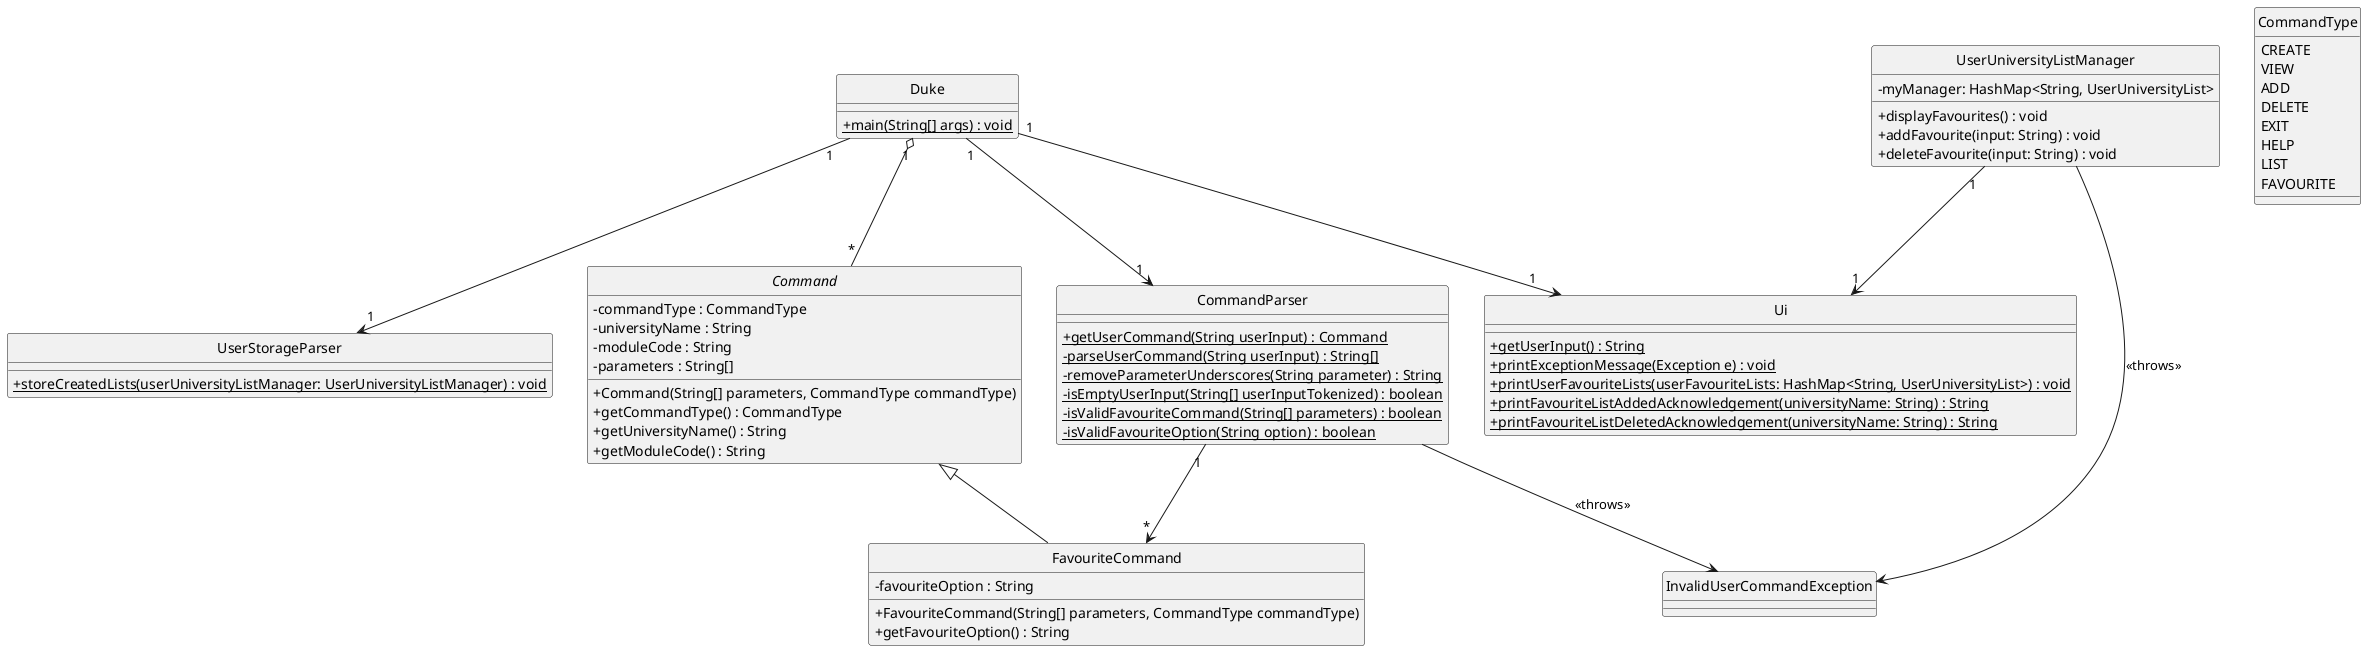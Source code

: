 @startuml
hide circle
skinparam classAttributeIconSize 0

class Duke {
    {static} + main(String[] args) : void
}

class Ui {
    {static} + getUserInput() : String
    {static} + printExceptionMessage(Exception e) : void
    {static} + printUserFavouriteLists(userFavouriteLists: HashMap<String, UserUniversityList>) : void
    {static} + printFavouriteListAddedAcknowledgement(universityName: String) : String
    {static} + printFavouriteListDeletedAcknowledgement(universityName: String) : String
}

class CommandParser {
    {static} + getUserCommand(String userInput) : Command
    {static} - parseUserCommand(String userInput) : String[]
    {static} - removeParameterUnderscores(String parameter) : String
    {static} - isEmptyUserInput(String[] userInputTokenized) : boolean
    {static} - isValidFavouriteCommand(String[] parameters) : boolean
    {static} - isValidFavouriteOption(String option) : boolean
}

class UserStorageParser {
    {static} + storeCreatedLists(userUniversityListManager: UserUniversityListManager) : void
}

class InvalidUserCommandException {

}

enum CommandType {
    CREATE
    VIEW
    ADD
    DELETE
    EXIT
    HELP
    LIST
    FAVOURITE
}

abstract class Command {
    - commandType : CommandType
    - universityName : String
    - moduleCode : String
    - parameters : String[]
    + Command(String[] parameters, CommandType commandType)
    + getCommandType() : CommandType
    + getUniversityName() : String
    + getModuleCode() : String
}

class FavouriteCommand {
    - favouriteOption : String
    + FavouriteCommand(String[] parameters, CommandType commandType)
    + getFavouriteOption() : String
}

class UserUniversityListManager {
    - myManager: HashMap<String, UserUniversityList>
    + displayFavourites() : void
    + addFavourite(input: String) : void
    + deleteFavourite(input: String) : void
}

class InvalidUserCommandException {
}

Duke "1" --> "1" Ui
Duke "1" --> "1" CommandParser
Duke "1" --> "1" UserStorageParser
Duke "1" o-- "*" Command
CommandParser "1" --> "*" FavouriteCommand
UserUniversityListManager "1" --> "1" Ui
Command <|-- FavouriteCommand
CommandParser --> InvalidUserCommandException : <<throws>>
UserUniversityListManager --> InvalidUserCommandException : <<throws>>

@enduml
